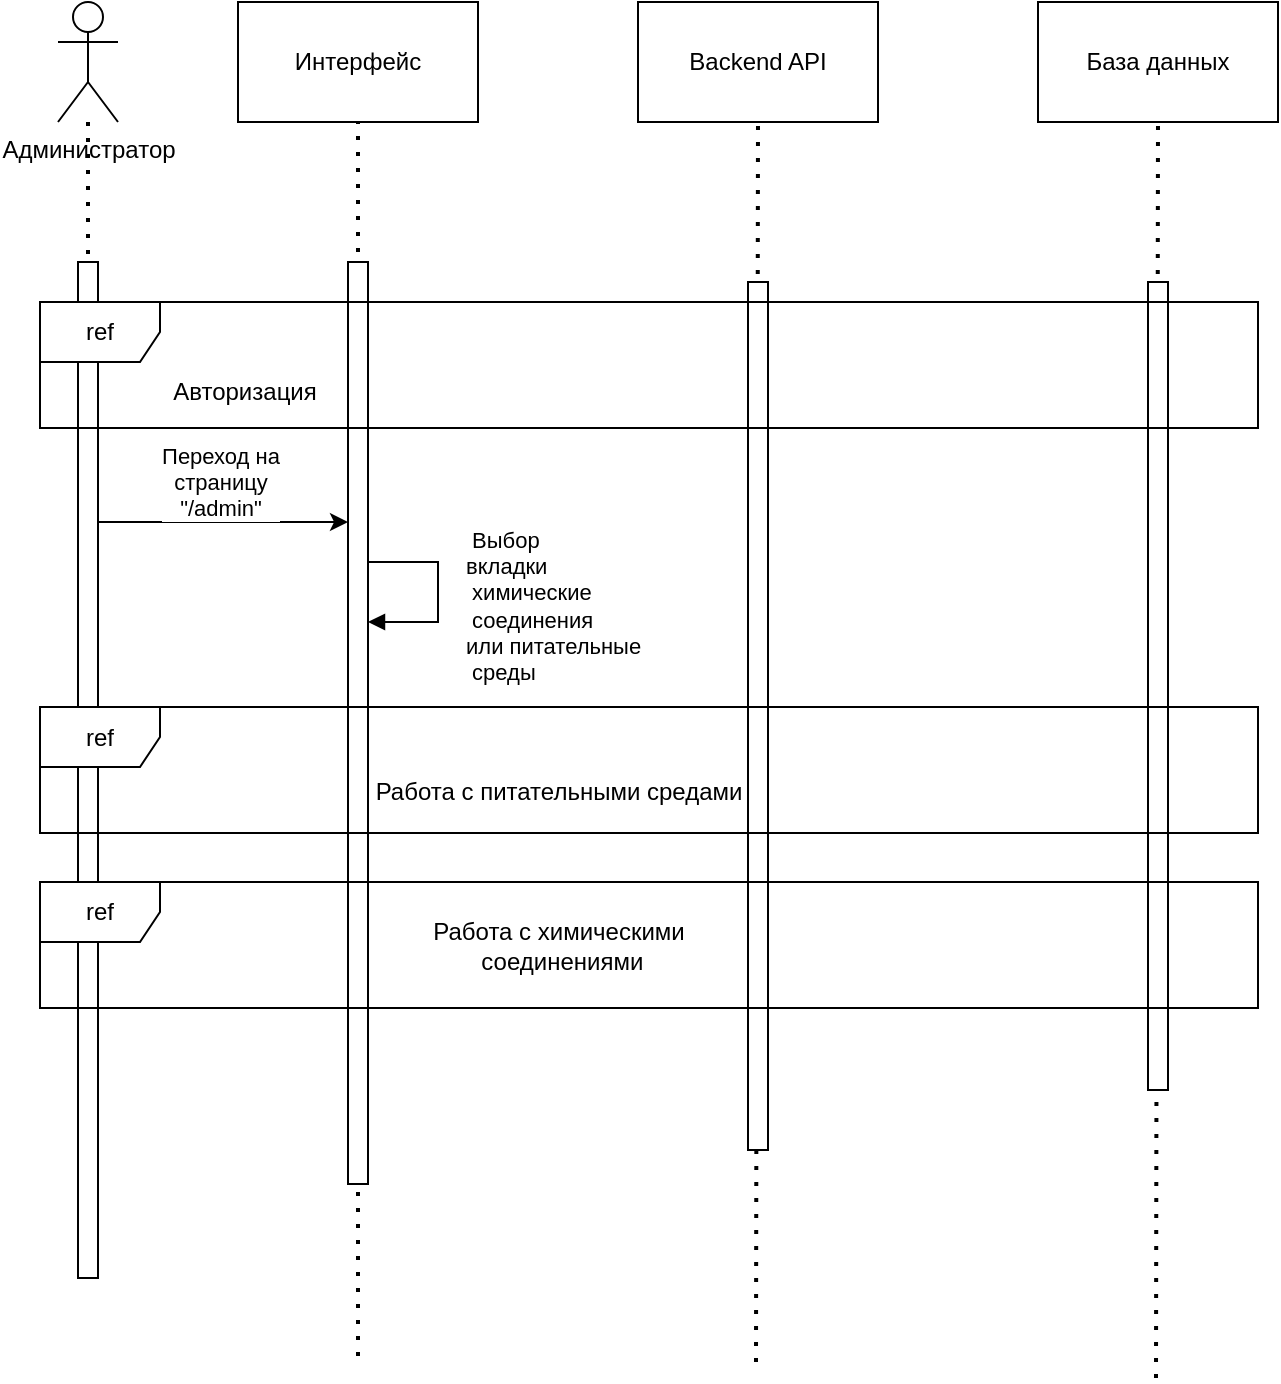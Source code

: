 <mxfile version="22.1.11" type="github">
  <diagram name="Page-1" id="Gjj6nz-d64GX2-wGMBLx">
    <mxGraphModel dx="1400" dy="738" grid="0" gridSize="10" guides="1" tooltips="1" connect="1" arrows="1" fold="1" page="1" pageScale="1" pageWidth="850" pageHeight="1100" math="0" shadow="0">
      <root>
        <mxCell id="0" />
        <mxCell id="1" parent="0" />
        <mxCell id="d3bJR3rr_-RUW9viHofw-1" value="" style="endArrow=none;dashed=1;html=1;dashPattern=1 3;strokeWidth=2;rounded=0;entryX=0.5;entryY=1;entryDx=0;entryDy=0;" edge="1" parent="1" target="d3bJR3rr_-RUW9viHofw-5">
          <mxGeometry width="50" height="50" relative="1" as="geometry">
            <mxPoint x="220" y="697" as="sourcePoint" />
            <mxPoint x="270" y="250" as="targetPoint" />
          </mxGeometry>
        </mxCell>
        <mxCell id="d3bJR3rr_-RUW9viHofw-2" value="" style="endArrow=none;dashed=1;html=1;dashPattern=1 3;strokeWidth=2;rounded=0;entryX=0.5;entryY=1;entryDx=0;entryDy=0;" edge="1" parent="1" target="d3bJR3rr_-RUW9viHofw-8">
          <mxGeometry width="50" height="50" relative="1" as="geometry">
            <mxPoint x="419" y="700" as="sourcePoint" />
            <mxPoint x="270" y="250" as="targetPoint" />
          </mxGeometry>
        </mxCell>
        <mxCell id="d3bJR3rr_-RUW9viHofw-3" value="" style="endArrow=none;dashed=1;html=1;dashPattern=1 3;strokeWidth=2;rounded=0;entryX=0.5;entryY=1;entryDx=0;entryDy=0;" edge="1" parent="1" target="d3bJR3rr_-RUW9viHofw-10">
          <mxGeometry width="50" height="50" relative="1" as="geometry">
            <mxPoint x="619" y="708" as="sourcePoint" />
            <mxPoint x="270" y="250" as="targetPoint" />
          </mxGeometry>
        </mxCell>
        <mxCell id="d3bJR3rr_-RUW9viHofw-4" value="&lt;div&gt;Администратор&lt;/div&gt;" style="shape=umlActor;verticalLabelPosition=bottom;verticalAlign=top;html=1;outlineConnect=0;align=center;horizontal=1;labelPosition=center;" vertex="1" parent="1">
          <mxGeometry x="70" y="20" width="30" height="60" as="geometry" />
        </mxCell>
        <mxCell id="d3bJR3rr_-RUW9viHofw-5" value="Интерфейс" style="rounded=0;whiteSpace=wrap;html=1;" vertex="1" parent="1">
          <mxGeometry x="160" y="20" width="120" height="60" as="geometry" />
        </mxCell>
        <mxCell id="d3bJR3rr_-RUW9viHofw-6" value="" style="html=1;points=[[0,0,0,0,5],[0,1,0,0,-5],[1,0,0,0,5],[1,1,0,0,-5]];perimeter=orthogonalPerimeter;outlineConnect=0;targetShapes=umlLifeline;portConstraint=eastwest;newEdgeStyle={&quot;curved&quot;:0,&quot;rounded&quot;:0};" vertex="1" parent="1">
          <mxGeometry x="80" y="150" width="10" height="508" as="geometry" />
        </mxCell>
        <mxCell id="d3bJR3rr_-RUW9viHofw-7" value="" style="html=1;points=[[0,0,0,0,5],[0,1,0,0,-5],[1,0,0,0,5],[1,1,0,0,-5]];perimeter=orthogonalPerimeter;outlineConnect=0;targetShapes=umlLifeline;portConstraint=eastwest;newEdgeStyle={&quot;curved&quot;:0,&quot;rounded&quot;:0};" vertex="1" parent="1">
          <mxGeometry x="215" y="150" width="10" height="461" as="geometry" />
        </mxCell>
        <mxCell id="d3bJR3rr_-RUW9viHofw-8" value="Backend API" style="rounded=0;whiteSpace=wrap;html=1;" vertex="1" parent="1">
          <mxGeometry x="360" y="20" width="120" height="60" as="geometry" />
        </mxCell>
        <mxCell id="d3bJR3rr_-RUW9viHofw-9" value="" style="html=1;points=[[0,0,0,0,5],[0,1,0,0,-5],[1,0,0,0,5],[1,1,0,0,-5]];perimeter=orthogonalPerimeter;outlineConnect=0;targetShapes=umlLifeline;portConstraint=eastwest;newEdgeStyle={&quot;curved&quot;:0,&quot;rounded&quot;:0};" vertex="1" parent="1">
          <mxGeometry x="415" y="160" width="10" height="434" as="geometry" />
        </mxCell>
        <mxCell id="d3bJR3rr_-RUW9viHofw-10" value="База данных" style="rounded=0;whiteSpace=wrap;html=1;" vertex="1" parent="1">
          <mxGeometry x="560" y="20" width="120" height="60" as="geometry" />
        </mxCell>
        <mxCell id="d3bJR3rr_-RUW9viHofw-11" value="" style="html=1;points=[[0,0,0,0,5],[0,1,0,0,-5],[1,0,0,0,5],[1,1,0,0,-5]];perimeter=orthogonalPerimeter;outlineConnect=0;targetShapes=umlLifeline;portConstraint=eastwest;newEdgeStyle={&quot;curved&quot;:0,&quot;rounded&quot;:0};" vertex="1" parent="1">
          <mxGeometry x="615" y="160" width="10" height="404" as="geometry" />
        </mxCell>
        <mxCell id="d3bJR3rr_-RUW9viHofw-14" value="" style="endArrow=none;dashed=1;html=1;dashPattern=1 3;strokeWidth=2;rounded=0;" edge="1" parent="1" source="d3bJR3rr_-RUW9viHofw-4" target="d3bJR3rr_-RUW9viHofw-6">
          <mxGeometry width="50" height="50" relative="1" as="geometry">
            <mxPoint x="220" y="300" as="sourcePoint" />
            <mxPoint x="270" y="250" as="targetPoint" />
          </mxGeometry>
        </mxCell>
        <mxCell id="d3bJR3rr_-RUW9viHofw-29" value="ref" style="shape=umlFrame;whiteSpace=wrap;html=1;pointerEvents=0;labelBackgroundColor=default;" vertex="1" parent="1">
          <mxGeometry x="61" y="170" width="609" height="63" as="geometry" />
        </mxCell>
        <mxCell id="d3bJR3rr_-RUW9viHofw-30" value="Авторизация" style="text;html=1;align=center;verticalAlign=middle;resizable=0;points=[];autosize=1;strokeColor=none;fillColor=none;" vertex="1" parent="1">
          <mxGeometry x="113" y="200" width="100" height="30" as="geometry" />
        </mxCell>
        <mxCell id="d3bJR3rr_-RUW9viHofw-33" value="" style="endArrow=classic;html=1;rounded=0;" edge="1" parent="1" source="d3bJR3rr_-RUW9viHofw-6" target="d3bJR3rr_-RUW9viHofw-7">
          <mxGeometry width="50" height="50" relative="1" as="geometry">
            <mxPoint x="400" y="350" as="sourcePoint" />
            <mxPoint x="210" y="300" as="targetPoint" />
            <Array as="points">
              <mxPoint x="170" y="280" />
            </Array>
          </mxGeometry>
        </mxCell>
        <mxCell id="d3bJR3rr_-RUW9viHofw-34" value="&lt;div&gt;Переход на &lt;br&gt;&lt;/div&gt;&lt;div&gt;страницу&lt;/div&gt;&lt;div&gt;&quot;/admin&quot;&lt;br&gt;&lt;/div&gt;" style="edgeLabel;html=1;align=center;verticalAlign=middle;resizable=0;points=[];" vertex="1" connectable="0" parent="d3bJR3rr_-RUW9viHofw-33">
          <mxGeometry x="-0.109" relative="1" as="geometry">
            <mxPoint x="5" y="-20" as="offset" />
          </mxGeometry>
        </mxCell>
        <mxCell id="d3bJR3rr_-RUW9viHofw-39" value="&lt;div&gt;&amp;nbsp;Выбор &lt;br&gt;&lt;/div&gt;&lt;div&gt;вкладки&lt;br&gt;&lt;/div&gt;&lt;div&gt;&amp;nbsp;химические&lt;/div&gt;&lt;div&gt;&amp;nbsp;соединения&lt;/div&gt;&lt;div&gt;или питательные&lt;/div&gt;&lt;div&gt;&amp;nbsp;среды&lt;br&gt;&lt;/div&gt;" style="html=1;align=left;spacingLeft=2;endArrow=block;rounded=0;edgeStyle=orthogonalEdgeStyle;curved=0;rounded=0;" edge="1" target="d3bJR3rr_-RUW9viHofw-7" parent="1" source="d3bJR3rr_-RUW9viHofw-7">
          <mxGeometry x="0.129" y="10" relative="1" as="geometry">
            <mxPoint x="230" y="332" as="sourcePoint" />
            <Array as="points">
              <mxPoint x="260" y="300" />
              <mxPoint x="260" y="330" />
            </Array>
            <mxPoint x="235" y="362.034" as="targetPoint" />
            <mxPoint as="offset" />
          </mxGeometry>
        </mxCell>
        <mxCell id="d3bJR3rr_-RUW9viHofw-40" value="ref" style="shape=umlFrame;whiteSpace=wrap;html=1;pointerEvents=0;labelBackgroundColor=default;" vertex="1" parent="1">
          <mxGeometry x="61" y="372.5" width="609" height="63" as="geometry" />
        </mxCell>
        <mxCell id="d3bJR3rr_-RUW9viHofw-41" value="Работа с питательными средами" style="text;html=1;align=center;verticalAlign=middle;resizable=0;points=[];autosize=1;strokeColor=none;fillColor=none;" vertex="1" parent="1">
          <mxGeometry x="215" y="400" width="210" height="30" as="geometry" />
        </mxCell>
        <mxCell id="d3bJR3rr_-RUW9viHofw-42" value="ref" style="shape=umlFrame;whiteSpace=wrap;html=1;pointerEvents=0;labelBackgroundColor=default;" vertex="1" parent="1">
          <mxGeometry x="61" y="460" width="609" height="63" as="geometry" />
        </mxCell>
        <mxCell id="d3bJR3rr_-RUW9viHofw-43" value="&lt;div&gt;Работа с химическими&lt;/div&gt;&lt;div&gt;&amp;nbsp;соединениями&lt;/div&gt;" style="text;html=1;align=center;verticalAlign=middle;resizable=0;points=[];autosize=1;strokeColor=none;fillColor=none;" vertex="1" parent="1">
          <mxGeometry x="245" y="471.5" width="150" height="40" as="geometry" />
        </mxCell>
      </root>
    </mxGraphModel>
  </diagram>
</mxfile>
